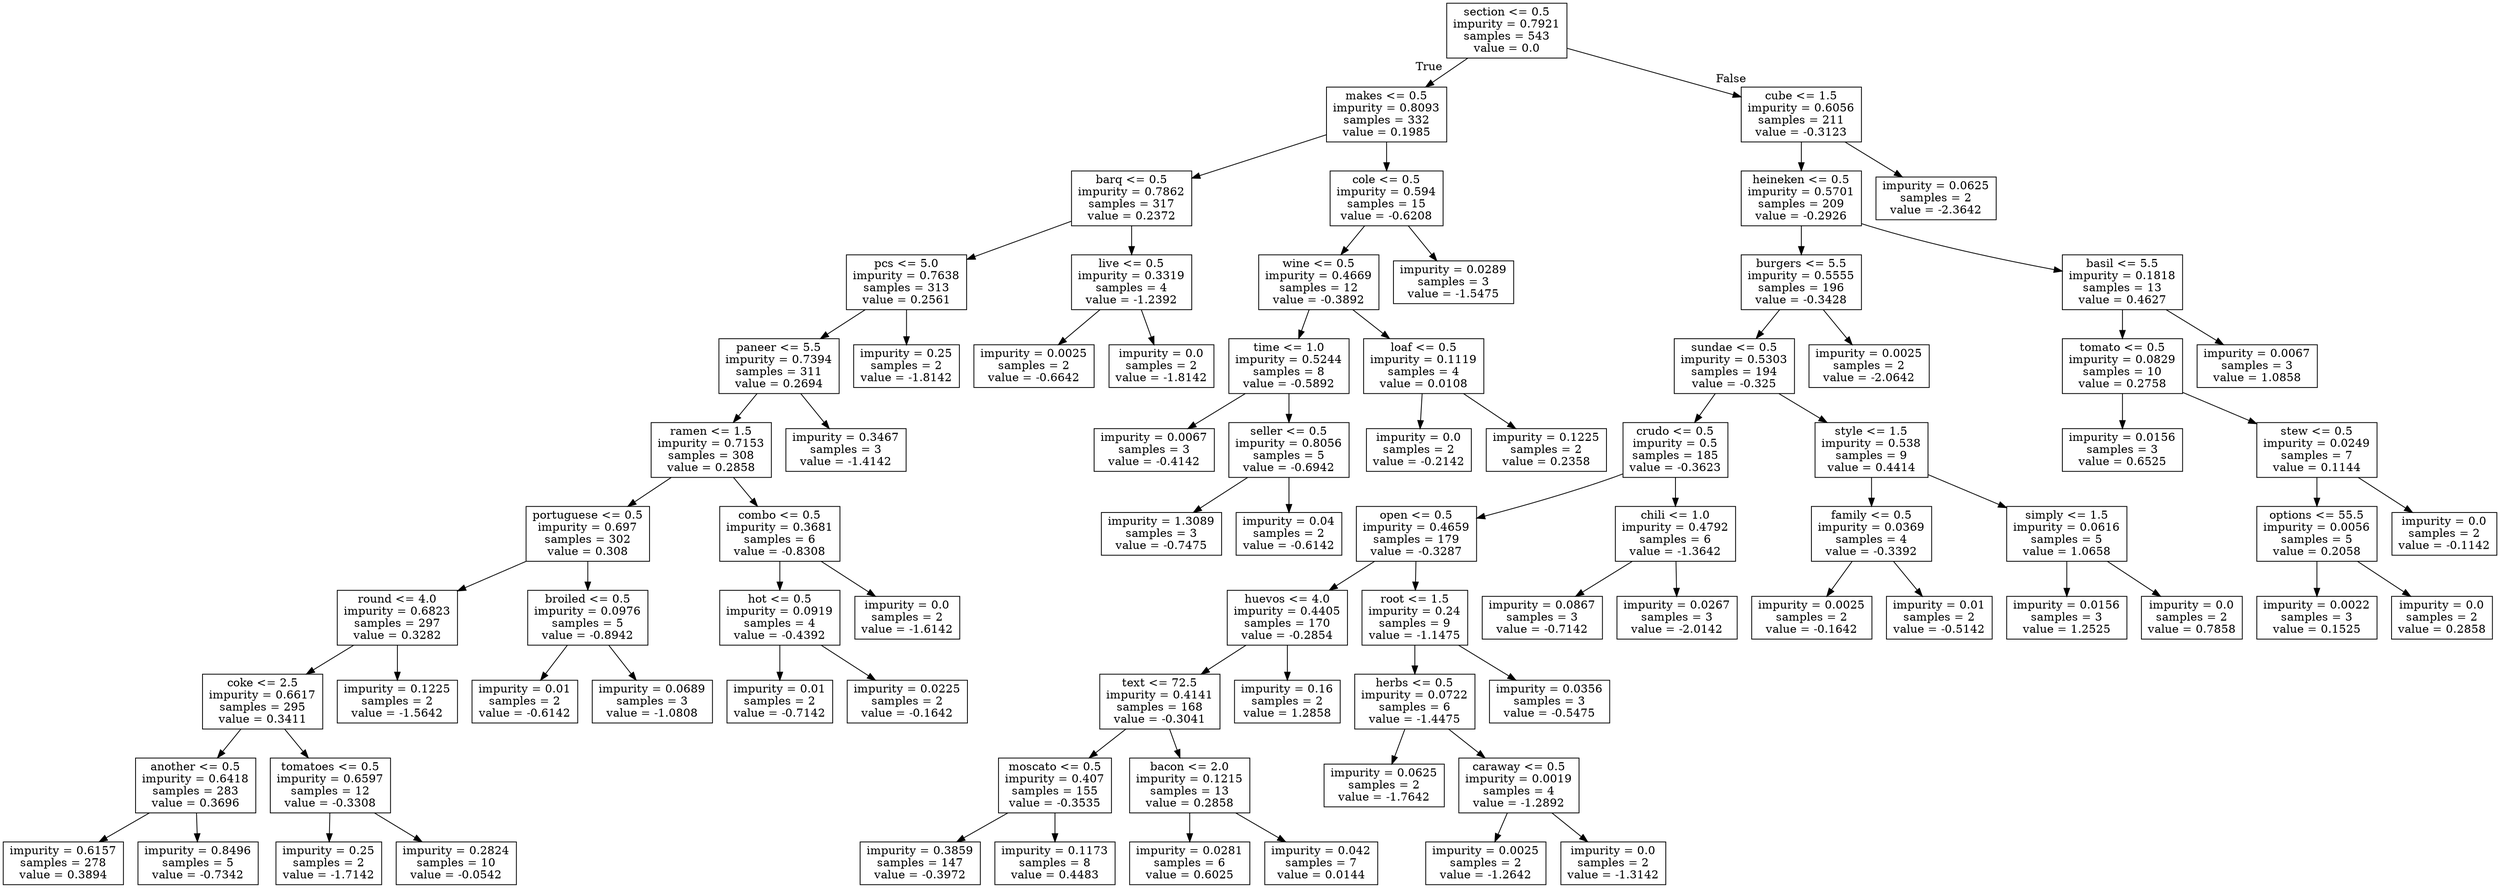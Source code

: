 digraph Tree {
node [shape=box] ;
0 [label="section <= 0.5\nimpurity = 0.7921\nsamples = 543\nvalue = 0.0"] ;
1 [label="makes <= 0.5\nimpurity = 0.8093\nsamples = 332\nvalue = 0.1985"] ;
0 -> 1 [labeldistance=2.5, labelangle=45, headlabel="True"] ;
2 [label="barq <= 0.5\nimpurity = 0.7862\nsamples = 317\nvalue = 0.2372"] ;
1 -> 2 ;
3 [label="pcs <= 5.0\nimpurity = 0.7638\nsamples = 313\nvalue = 0.2561"] ;
2 -> 3 ;
4 [label="paneer <= 5.5\nimpurity = 0.7394\nsamples = 311\nvalue = 0.2694"] ;
3 -> 4 ;
5 [label="ramen <= 1.5\nimpurity = 0.7153\nsamples = 308\nvalue = 0.2858"] ;
4 -> 5 ;
6 [label="portuguese <= 0.5\nimpurity = 0.697\nsamples = 302\nvalue = 0.308"] ;
5 -> 6 ;
7 [label="round <= 4.0\nimpurity = 0.6823\nsamples = 297\nvalue = 0.3282"] ;
6 -> 7 ;
8 [label="coke <= 2.5\nimpurity = 0.6617\nsamples = 295\nvalue = 0.3411"] ;
7 -> 8 ;
9 [label="another <= 0.5\nimpurity = 0.6418\nsamples = 283\nvalue = 0.3696"] ;
8 -> 9 ;
10 [label="impurity = 0.6157\nsamples = 278\nvalue = 0.3894"] ;
9 -> 10 ;
11 [label="impurity = 0.8496\nsamples = 5\nvalue = -0.7342"] ;
9 -> 11 ;
12 [label="tomatoes <= 0.5\nimpurity = 0.6597\nsamples = 12\nvalue = -0.3308"] ;
8 -> 12 ;
13 [label="impurity = 0.25\nsamples = 2\nvalue = -1.7142"] ;
12 -> 13 ;
14 [label="impurity = 0.2824\nsamples = 10\nvalue = -0.0542"] ;
12 -> 14 ;
15 [label="impurity = 0.1225\nsamples = 2\nvalue = -1.5642"] ;
7 -> 15 ;
16 [label="broiled <= 0.5\nimpurity = 0.0976\nsamples = 5\nvalue = -0.8942"] ;
6 -> 16 ;
17 [label="impurity = 0.01\nsamples = 2\nvalue = -0.6142"] ;
16 -> 17 ;
18 [label="impurity = 0.0689\nsamples = 3\nvalue = -1.0808"] ;
16 -> 18 ;
19 [label="combo <= 0.5\nimpurity = 0.3681\nsamples = 6\nvalue = -0.8308"] ;
5 -> 19 ;
20 [label="hot <= 0.5\nimpurity = 0.0919\nsamples = 4\nvalue = -0.4392"] ;
19 -> 20 ;
21 [label="impurity = 0.01\nsamples = 2\nvalue = -0.7142"] ;
20 -> 21 ;
22 [label="impurity = 0.0225\nsamples = 2\nvalue = -0.1642"] ;
20 -> 22 ;
23 [label="impurity = 0.0\nsamples = 2\nvalue = -1.6142"] ;
19 -> 23 ;
24 [label="impurity = 0.3467\nsamples = 3\nvalue = -1.4142"] ;
4 -> 24 ;
25 [label="impurity = 0.25\nsamples = 2\nvalue = -1.8142"] ;
3 -> 25 ;
26 [label="live <= 0.5\nimpurity = 0.3319\nsamples = 4\nvalue = -1.2392"] ;
2 -> 26 ;
27 [label="impurity = 0.0025\nsamples = 2\nvalue = -0.6642"] ;
26 -> 27 ;
28 [label="impurity = 0.0\nsamples = 2\nvalue = -1.8142"] ;
26 -> 28 ;
29 [label="cole <= 0.5\nimpurity = 0.594\nsamples = 15\nvalue = -0.6208"] ;
1 -> 29 ;
30 [label="wine <= 0.5\nimpurity = 0.4669\nsamples = 12\nvalue = -0.3892"] ;
29 -> 30 ;
31 [label="time <= 1.0\nimpurity = 0.5244\nsamples = 8\nvalue = -0.5892"] ;
30 -> 31 ;
32 [label="impurity = 0.0067\nsamples = 3\nvalue = -0.4142"] ;
31 -> 32 ;
33 [label="seller <= 0.5\nimpurity = 0.8056\nsamples = 5\nvalue = -0.6942"] ;
31 -> 33 ;
34 [label="impurity = 1.3089\nsamples = 3\nvalue = -0.7475"] ;
33 -> 34 ;
35 [label="impurity = 0.04\nsamples = 2\nvalue = -0.6142"] ;
33 -> 35 ;
36 [label="loaf <= 0.5\nimpurity = 0.1119\nsamples = 4\nvalue = 0.0108"] ;
30 -> 36 ;
37 [label="impurity = 0.0\nsamples = 2\nvalue = -0.2142"] ;
36 -> 37 ;
38 [label="impurity = 0.1225\nsamples = 2\nvalue = 0.2358"] ;
36 -> 38 ;
39 [label="impurity = 0.0289\nsamples = 3\nvalue = -1.5475"] ;
29 -> 39 ;
40 [label="cube <= 1.5\nimpurity = 0.6056\nsamples = 211\nvalue = -0.3123"] ;
0 -> 40 [labeldistance=2.5, labelangle=-45, headlabel="False"] ;
41 [label="heineken <= 0.5\nimpurity = 0.5701\nsamples = 209\nvalue = -0.2926"] ;
40 -> 41 ;
42 [label="burgers <= 5.5\nimpurity = 0.5555\nsamples = 196\nvalue = -0.3428"] ;
41 -> 42 ;
43 [label="sundae <= 0.5\nimpurity = 0.5303\nsamples = 194\nvalue = -0.325"] ;
42 -> 43 ;
44 [label="crudo <= 0.5\nimpurity = 0.5\nsamples = 185\nvalue = -0.3623"] ;
43 -> 44 ;
45 [label="open <= 0.5\nimpurity = 0.4659\nsamples = 179\nvalue = -0.3287"] ;
44 -> 45 ;
46 [label="huevos <= 4.0\nimpurity = 0.4405\nsamples = 170\nvalue = -0.2854"] ;
45 -> 46 ;
47 [label="text <= 72.5\nimpurity = 0.4141\nsamples = 168\nvalue = -0.3041"] ;
46 -> 47 ;
48 [label="moscato <= 0.5\nimpurity = 0.407\nsamples = 155\nvalue = -0.3535"] ;
47 -> 48 ;
49 [label="impurity = 0.3859\nsamples = 147\nvalue = -0.3972"] ;
48 -> 49 ;
50 [label="impurity = 0.1173\nsamples = 8\nvalue = 0.4483"] ;
48 -> 50 ;
51 [label="bacon <= 2.0\nimpurity = 0.1215\nsamples = 13\nvalue = 0.2858"] ;
47 -> 51 ;
52 [label="impurity = 0.0281\nsamples = 6\nvalue = 0.6025"] ;
51 -> 52 ;
53 [label="impurity = 0.042\nsamples = 7\nvalue = 0.0144"] ;
51 -> 53 ;
54 [label="impurity = 0.16\nsamples = 2\nvalue = 1.2858"] ;
46 -> 54 ;
55 [label="root <= 1.5\nimpurity = 0.24\nsamples = 9\nvalue = -1.1475"] ;
45 -> 55 ;
56 [label="herbs <= 0.5\nimpurity = 0.0722\nsamples = 6\nvalue = -1.4475"] ;
55 -> 56 ;
57 [label="impurity = 0.0625\nsamples = 2\nvalue = -1.7642"] ;
56 -> 57 ;
58 [label="caraway <= 0.5\nimpurity = 0.0019\nsamples = 4\nvalue = -1.2892"] ;
56 -> 58 ;
59 [label="impurity = 0.0025\nsamples = 2\nvalue = -1.2642"] ;
58 -> 59 ;
60 [label="impurity = 0.0\nsamples = 2\nvalue = -1.3142"] ;
58 -> 60 ;
61 [label="impurity = 0.0356\nsamples = 3\nvalue = -0.5475"] ;
55 -> 61 ;
62 [label="chili <= 1.0\nimpurity = 0.4792\nsamples = 6\nvalue = -1.3642"] ;
44 -> 62 ;
63 [label="impurity = 0.0867\nsamples = 3\nvalue = -0.7142"] ;
62 -> 63 ;
64 [label="impurity = 0.0267\nsamples = 3\nvalue = -2.0142"] ;
62 -> 64 ;
65 [label="style <= 1.5\nimpurity = 0.538\nsamples = 9\nvalue = 0.4414"] ;
43 -> 65 ;
66 [label="family <= 0.5\nimpurity = 0.0369\nsamples = 4\nvalue = -0.3392"] ;
65 -> 66 ;
67 [label="impurity = 0.0025\nsamples = 2\nvalue = -0.1642"] ;
66 -> 67 ;
68 [label="impurity = 0.01\nsamples = 2\nvalue = -0.5142"] ;
66 -> 68 ;
69 [label="simply <= 1.5\nimpurity = 0.0616\nsamples = 5\nvalue = 1.0658"] ;
65 -> 69 ;
70 [label="impurity = 0.0156\nsamples = 3\nvalue = 1.2525"] ;
69 -> 70 ;
71 [label="impurity = 0.0\nsamples = 2\nvalue = 0.7858"] ;
69 -> 71 ;
72 [label="impurity = 0.0025\nsamples = 2\nvalue = -2.0642"] ;
42 -> 72 ;
73 [label="basil <= 5.5\nimpurity = 0.1818\nsamples = 13\nvalue = 0.4627"] ;
41 -> 73 ;
74 [label="tomato <= 0.5\nimpurity = 0.0829\nsamples = 10\nvalue = 0.2758"] ;
73 -> 74 ;
75 [label="impurity = 0.0156\nsamples = 3\nvalue = 0.6525"] ;
74 -> 75 ;
76 [label="stew <= 0.5\nimpurity = 0.0249\nsamples = 7\nvalue = 0.1144"] ;
74 -> 76 ;
77 [label="options <= 55.5\nimpurity = 0.0056\nsamples = 5\nvalue = 0.2058"] ;
76 -> 77 ;
78 [label="impurity = 0.0022\nsamples = 3\nvalue = 0.1525"] ;
77 -> 78 ;
79 [label="impurity = 0.0\nsamples = 2\nvalue = 0.2858"] ;
77 -> 79 ;
80 [label="impurity = 0.0\nsamples = 2\nvalue = -0.1142"] ;
76 -> 80 ;
81 [label="impurity = 0.0067\nsamples = 3\nvalue = 1.0858"] ;
73 -> 81 ;
82 [label="impurity = 0.0625\nsamples = 2\nvalue = -2.3642"] ;
40 -> 82 ;
}